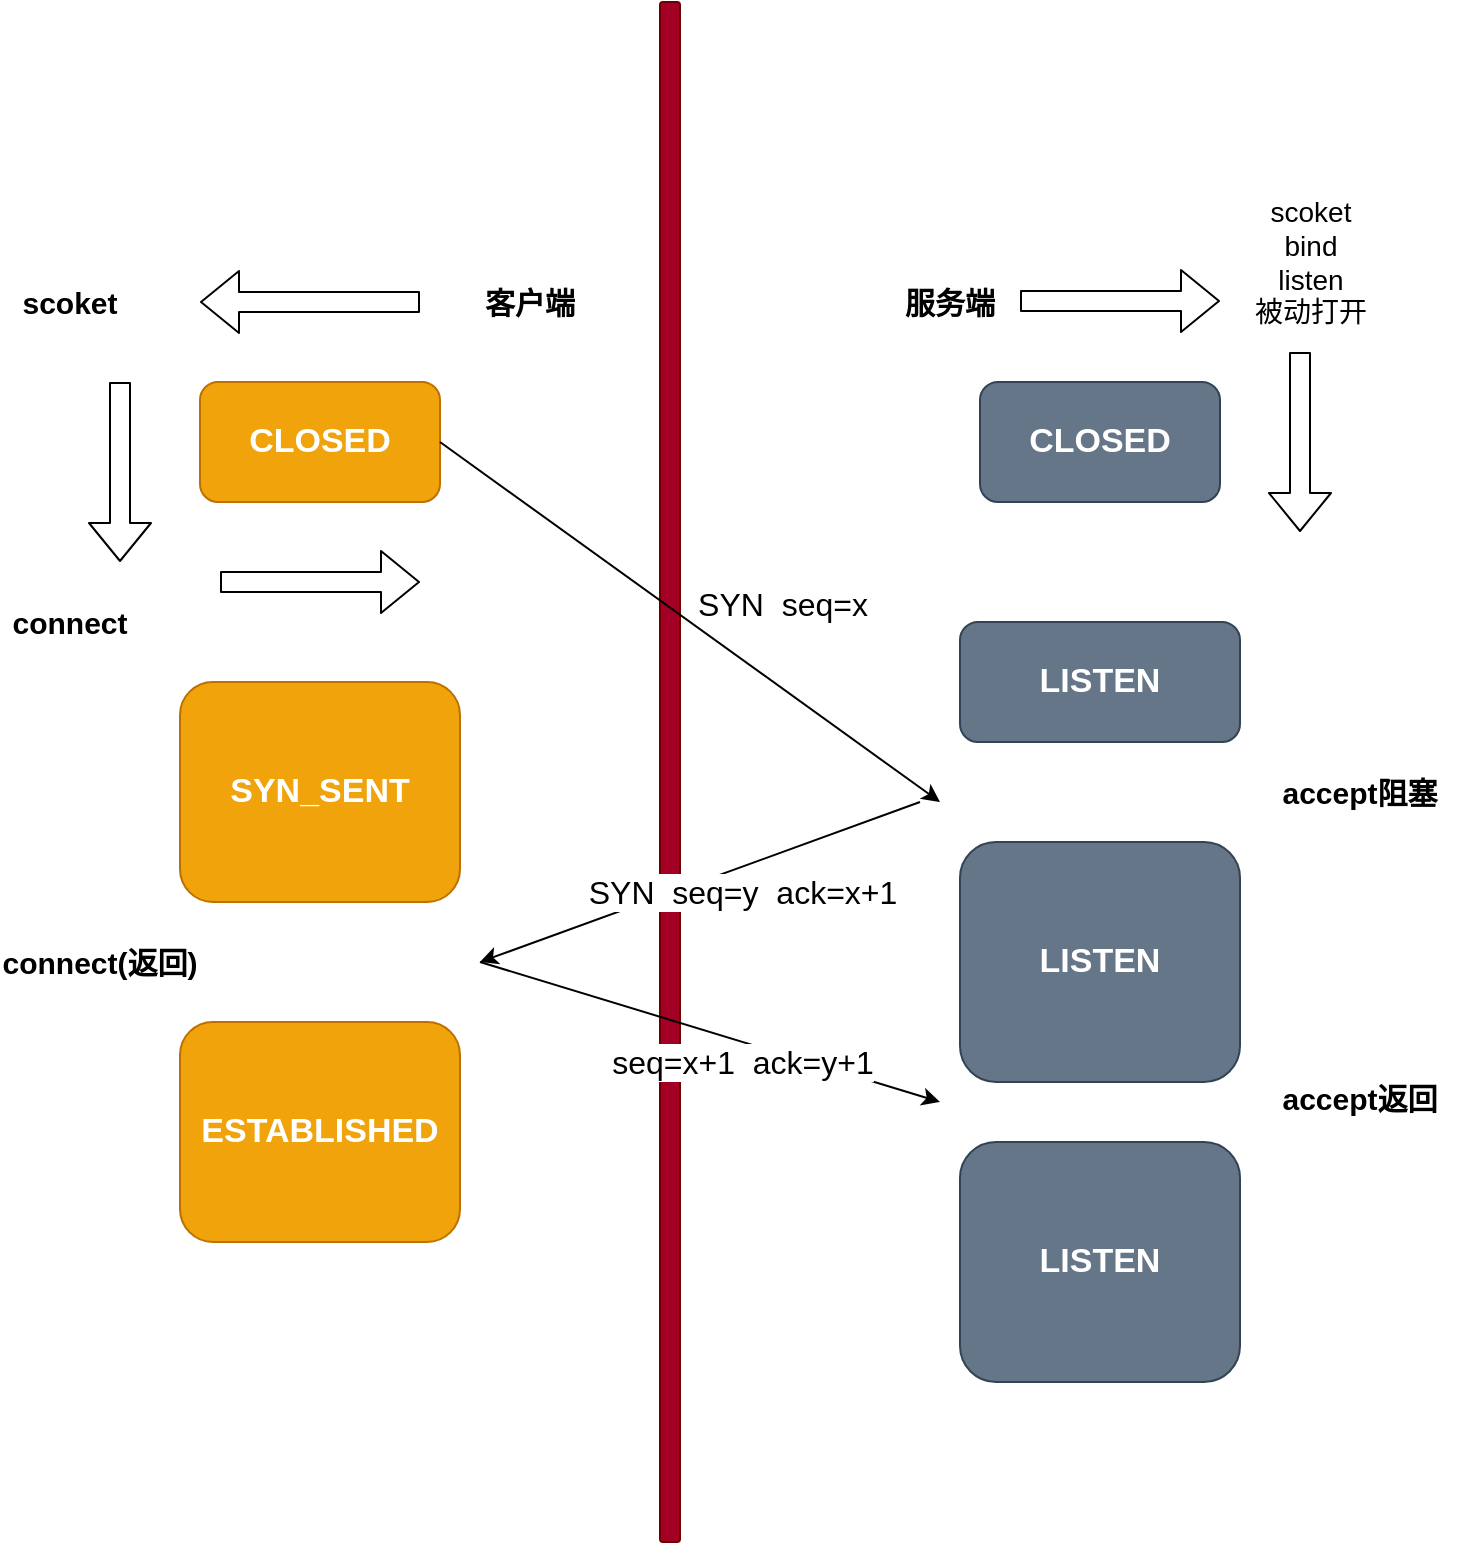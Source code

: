 <mxfile version="13.10.4" type="github">
  <diagram id="cwe65pxhitnzSZ8GmUWx" name="Page-1">
    <mxGraphModel dx="1221" dy="734" grid="1" gridSize="10" guides="1" tooltips="1" connect="1" arrows="1" fold="1" page="1" pageScale="1" pageWidth="827" pageHeight="1169" math="0" shadow="0">
      <root>
        <mxCell id="0" />
        <mxCell id="1" parent="0" />
        <mxCell id="et4Qu4gKHP5Ylg-2PBbr-2" value="" style="shape=flexArrow;endArrow=classic;html=1;" edge="1" parent="1">
          <mxGeometry width="50" height="50" relative="1" as="geometry">
            <mxPoint x="280" y="150" as="sourcePoint" />
            <mxPoint x="170" y="150" as="targetPoint" />
            <Array as="points" />
          </mxGeometry>
        </mxCell>
        <mxCell id="et4Qu4gKHP5Ylg-2PBbr-3" value="" style="shape=flexArrow;endArrow=classic;html=1;" edge="1" parent="1">
          <mxGeometry width="50" height="50" relative="1" as="geometry">
            <mxPoint x="130" y="190" as="sourcePoint" />
            <mxPoint x="130" y="280" as="targetPoint" />
            <Array as="points" />
          </mxGeometry>
        </mxCell>
        <mxCell id="et4Qu4gKHP5Ylg-2PBbr-4" value="" style="shape=flexArrow;endArrow=classic;html=1;" edge="1" parent="1">
          <mxGeometry width="50" height="50" relative="1" as="geometry">
            <mxPoint x="180" y="290" as="sourcePoint" />
            <mxPoint x="280" y="290" as="targetPoint" />
            <Array as="points" />
          </mxGeometry>
        </mxCell>
        <mxCell id="et4Qu4gKHP5Ylg-2PBbr-5" value="&lt;font size=&quot;1&quot;&gt;&lt;b style=&quot;font-size: 17px&quot;&gt;CLOSED&lt;/b&gt;&lt;/font&gt;" style="rounded=1;whiteSpace=wrap;html=1;fillColor=#f0a30a;strokeColor=#BD7000;fontColor=#ffffff;" vertex="1" parent="1">
          <mxGeometry x="170" y="190" width="120" height="60" as="geometry" />
        </mxCell>
        <mxCell id="et4Qu4gKHP5Ylg-2PBbr-6" value="&lt;font style=&quot;font-size: 15px&quot;&gt;&lt;b&gt;客户端&lt;/b&gt;&lt;/font&gt;" style="text;html=1;strokeColor=none;fillColor=none;align=center;verticalAlign=middle;whiteSpace=wrap;rounded=0;" vertex="1" parent="1">
          <mxGeometry x="300" y="140" width="70" height="20" as="geometry" />
        </mxCell>
        <mxCell id="et4Qu4gKHP5Ylg-2PBbr-7" value="&lt;font style=&quot;font-size: 15px&quot;&gt;&lt;b&gt;scoket&lt;/b&gt;&lt;/font&gt;" style="text;html=1;strokeColor=none;fillColor=none;align=center;verticalAlign=middle;whiteSpace=wrap;rounded=0;" vertex="1" parent="1">
          <mxGeometry x="70" y="140" width="70" height="20" as="geometry" />
        </mxCell>
        <mxCell id="et4Qu4gKHP5Ylg-2PBbr-8" value="&lt;font style=&quot;font-size: 15px&quot;&gt;&lt;b&gt;connect&lt;/b&gt;&lt;/font&gt;" style="text;html=1;strokeColor=none;fillColor=none;align=center;verticalAlign=middle;whiteSpace=wrap;rounded=0;" vertex="1" parent="1">
          <mxGeometry x="70" y="300" width="70" height="20" as="geometry" />
        </mxCell>
        <mxCell id="et4Qu4gKHP5Ylg-2PBbr-9" value="&lt;font size=&quot;1&quot;&gt;&lt;b style=&quot;font-size: 17px&quot;&gt;CLOSED&lt;/b&gt;&lt;/font&gt;" style="rounded=1;whiteSpace=wrap;html=1;fillColor=#647687;strokeColor=#314354;fontColor=#ffffff;" vertex="1" parent="1">
          <mxGeometry x="560" y="190" width="120" height="60" as="geometry" />
        </mxCell>
        <mxCell id="et4Qu4gKHP5Ylg-2PBbr-10" value="&lt;span style=&quot;font-size: 15px&quot;&gt;&lt;b&gt;服务端&lt;/b&gt;&lt;/span&gt;" style="text;html=1;strokeColor=none;fillColor=none;align=center;verticalAlign=middle;whiteSpace=wrap;rounded=0;" vertex="1" parent="1">
          <mxGeometry x="510" y="140" width="70" height="20" as="geometry" />
        </mxCell>
        <mxCell id="et4Qu4gKHP5Ylg-2PBbr-11" value="" style="shape=flexArrow;endArrow=classic;html=1;" edge="1" parent="1">
          <mxGeometry width="50" height="50" relative="1" as="geometry">
            <mxPoint x="580" y="149.5" as="sourcePoint" />
            <mxPoint x="680" y="149.5" as="targetPoint" />
            <Array as="points" />
          </mxGeometry>
        </mxCell>
        <mxCell id="et4Qu4gKHP5Ylg-2PBbr-12" value="&lt;font style=&quot;font-size: 14px&quot;&gt;scoket&lt;br&gt;bind&lt;br&gt;listen&lt;br&gt;被动打开&lt;/font&gt;" style="text;html=1;align=center;verticalAlign=middle;resizable=0;points=[];autosize=1;" vertex="1" parent="1">
          <mxGeometry x="690" y="100" width="70" height="60" as="geometry" />
        </mxCell>
        <mxCell id="et4Qu4gKHP5Ylg-2PBbr-13" value="" style="shape=flexArrow;endArrow=classic;html=1;" edge="1" parent="1">
          <mxGeometry width="50" height="50" relative="1" as="geometry">
            <mxPoint x="720" y="175" as="sourcePoint" />
            <mxPoint x="720" y="265" as="targetPoint" />
            <Array as="points" />
          </mxGeometry>
        </mxCell>
        <mxCell id="et4Qu4gKHP5Ylg-2PBbr-14" value="&lt;font size=&quot;1&quot;&gt;&lt;b style=&quot;font-size: 17px&quot;&gt;SYN_SENT&lt;/b&gt;&lt;/font&gt;" style="rounded=1;whiteSpace=wrap;html=1;fillColor=#f0a30a;strokeColor=#BD7000;fontColor=#ffffff;" vertex="1" parent="1">
          <mxGeometry x="160" y="340" width="140" height="110" as="geometry" />
        </mxCell>
        <mxCell id="et4Qu4gKHP5Ylg-2PBbr-15" value="&lt;font size=&quot;1&quot;&gt;&lt;b style=&quot;font-size: 17px&quot;&gt;ESTABLISHED&lt;/b&gt;&lt;/font&gt;" style="rounded=1;whiteSpace=wrap;html=1;fillColor=#f0a30a;strokeColor=#BD7000;fontColor=#ffffff;" vertex="1" parent="1">
          <mxGeometry x="160" y="510" width="140" height="110" as="geometry" />
        </mxCell>
        <mxCell id="et4Qu4gKHP5Ylg-2PBbr-16" value="&lt;font size=&quot;1&quot;&gt;&lt;b style=&quot;font-size: 17px&quot;&gt;LISTEN&lt;/b&gt;&lt;/font&gt;" style="rounded=1;whiteSpace=wrap;html=1;fillColor=#647687;strokeColor=#314354;fontColor=#ffffff;" vertex="1" parent="1">
          <mxGeometry x="550" y="310" width="140" height="60" as="geometry" />
        </mxCell>
        <mxCell id="et4Qu4gKHP5Ylg-2PBbr-17" value="&lt;font size=&quot;1&quot;&gt;&lt;b style=&quot;font-size: 17px&quot;&gt;LISTEN&lt;/b&gt;&lt;/font&gt;" style="rounded=1;whiteSpace=wrap;html=1;fillColor=#647687;strokeColor=#314354;fontColor=#ffffff;" vertex="1" parent="1">
          <mxGeometry x="550" y="420" width="140" height="120" as="geometry" />
        </mxCell>
        <mxCell id="et4Qu4gKHP5Ylg-2PBbr-18" value="&lt;font size=&quot;1&quot;&gt;&lt;b style=&quot;font-size: 17px&quot;&gt;LISTEN&lt;/b&gt;&lt;/font&gt;" style="rounded=1;whiteSpace=wrap;html=1;fillColor=#647687;strokeColor=#314354;fontColor=#ffffff;" vertex="1" parent="1">
          <mxGeometry x="550" y="570" width="140" height="120" as="geometry" />
        </mxCell>
        <mxCell id="et4Qu4gKHP5Ylg-2PBbr-19" value="" style="rounded=1;whiteSpace=wrap;html=1;fillColor=#a20025;strokeColor=#6F0000;fontColor=#ffffff;" vertex="1" parent="1">
          <mxGeometry x="400" width="10" height="770" as="geometry" />
        </mxCell>
        <mxCell id="et4Qu4gKHP5Ylg-2PBbr-20" value="" style="endArrow=classic;html=1;exitX=1;exitY=0.5;exitDx=0;exitDy=0;" edge="1" parent="1" source="et4Qu4gKHP5Ylg-2PBbr-5">
          <mxGeometry width="50" height="50" relative="1" as="geometry">
            <mxPoint x="410" y="410" as="sourcePoint" />
            <mxPoint x="540" y="400" as="targetPoint" />
          </mxGeometry>
        </mxCell>
        <mxCell id="et4Qu4gKHP5Ylg-2PBbr-21" value="&lt;font style=&quot;font-size: 16px&quot;&gt;SYN&amp;nbsp; seq=x&lt;/font&gt;" style="edgeLabel;html=1;align=center;verticalAlign=middle;resizable=0;points=[];" vertex="1" connectable="0" parent="et4Qu4gKHP5Ylg-2PBbr-20">
          <mxGeometry x="0.086" y="-2" relative="1" as="geometry">
            <mxPoint x="35.64" y="-19.2" as="offset" />
          </mxGeometry>
        </mxCell>
        <mxCell id="et4Qu4gKHP5Ylg-2PBbr-22" value="" style="endArrow=classic;html=1;" edge="1" parent="1">
          <mxGeometry width="50" height="50" relative="1" as="geometry">
            <mxPoint x="530" y="400" as="sourcePoint" />
            <mxPoint x="310" y="480" as="targetPoint" />
          </mxGeometry>
        </mxCell>
        <mxCell id="et4Qu4gKHP5Ylg-2PBbr-23" value="" style="endArrow=classic;html=1;" edge="1" parent="1">
          <mxGeometry width="50" height="50" relative="1" as="geometry">
            <mxPoint x="310" y="480" as="sourcePoint" />
            <mxPoint x="540" y="550" as="targetPoint" />
          </mxGeometry>
        </mxCell>
        <mxCell id="et4Qu4gKHP5Ylg-2PBbr-24" value="&lt;font style=&quot;font-size: 16px&quot;&gt;SYN&amp;nbsp; seq=y&amp;nbsp; ack=x+1&lt;/font&gt;" style="edgeLabel;html=1;align=center;verticalAlign=middle;resizable=0;points=[];" vertex="1" connectable="0" parent="1">
          <mxGeometry x="469.998" y="310.002" as="geometry">
            <mxPoint x="-29" y="135" as="offset" />
          </mxGeometry>
        </mxCell>
        <mxCell id="et4Qu4gKHP5Ylg-2PBbr-25" value="&lt;font style=&quot;font-size: 16px&quot;&gt;seq=x+1&amp;nbsp; ack=y+1&lt;/font&gt;" style="edgeLabel;html=1;align=center;verticalAlign=middle;resizable=0;points=[];" vertex="1" connectable="0" parent="1">
          <mxGeometry x="469.998" y="395.002" as="geometry">
            <mxPoint x="-29" y="135" as="offset" />
          </mxGeometry>
        </mxCell>
        <mxCell id="et4Qu4gKHP5Ylg-2PBbr-27" value="&lt;font style=&quot;font-size: 15px&quot;&gt;&lt;b&gt;connect(返回)&lt;/b&gt;&lt;/font&gt;" style="text;html=1;strokeColor=none;fillColor=none;align=center;verticalAlign=middle;whiteSpace=wrap;rounded=0;" vertex="1" parent="1">
          <mxGeometry x="70" y="470" width="100" height="20" as="geometry" />
        </mxCell>
        <mxCell id="et4Qu4gKHP5Ylg-2PBbr-29" value="&lt;font style=&quot;font-size: 15px&quot;&gt;&lt;b&gt;accept阻塞&lt;/b&gt;&lt;/font&gt;" style="text;html=1;strokeColor=none;fillColor=none;align=center;verticalAlign=middle;whiteSpace=wrap;rounded=0;" vertex="1" parent="1">
          <mxGeometry x="700" y="377.5" width="100" height="35" as="geometry" />
        </mxCell>
        <mxCell id="et4Qu4gKHP5Ylg-2PBbr-30" value="&lt;font style=&quot;font-size: 15px&quot;&gt;&lt;b&gt;accept返回&lt;/b&gt;&lt;/font&gt;" style="text;html=1;strokeColor=none;fillColor=none;align=center;verticalAlign=middle;whiteSpace=wrap;rounded=0;" vertex="1" parent="1">
          <mxGeometry x="700" y="530" width="100" height="35" as="geometry" />
        </mxCell>
      </root>
    </mxGraphModel>
  </diagram>
</mxfile>
